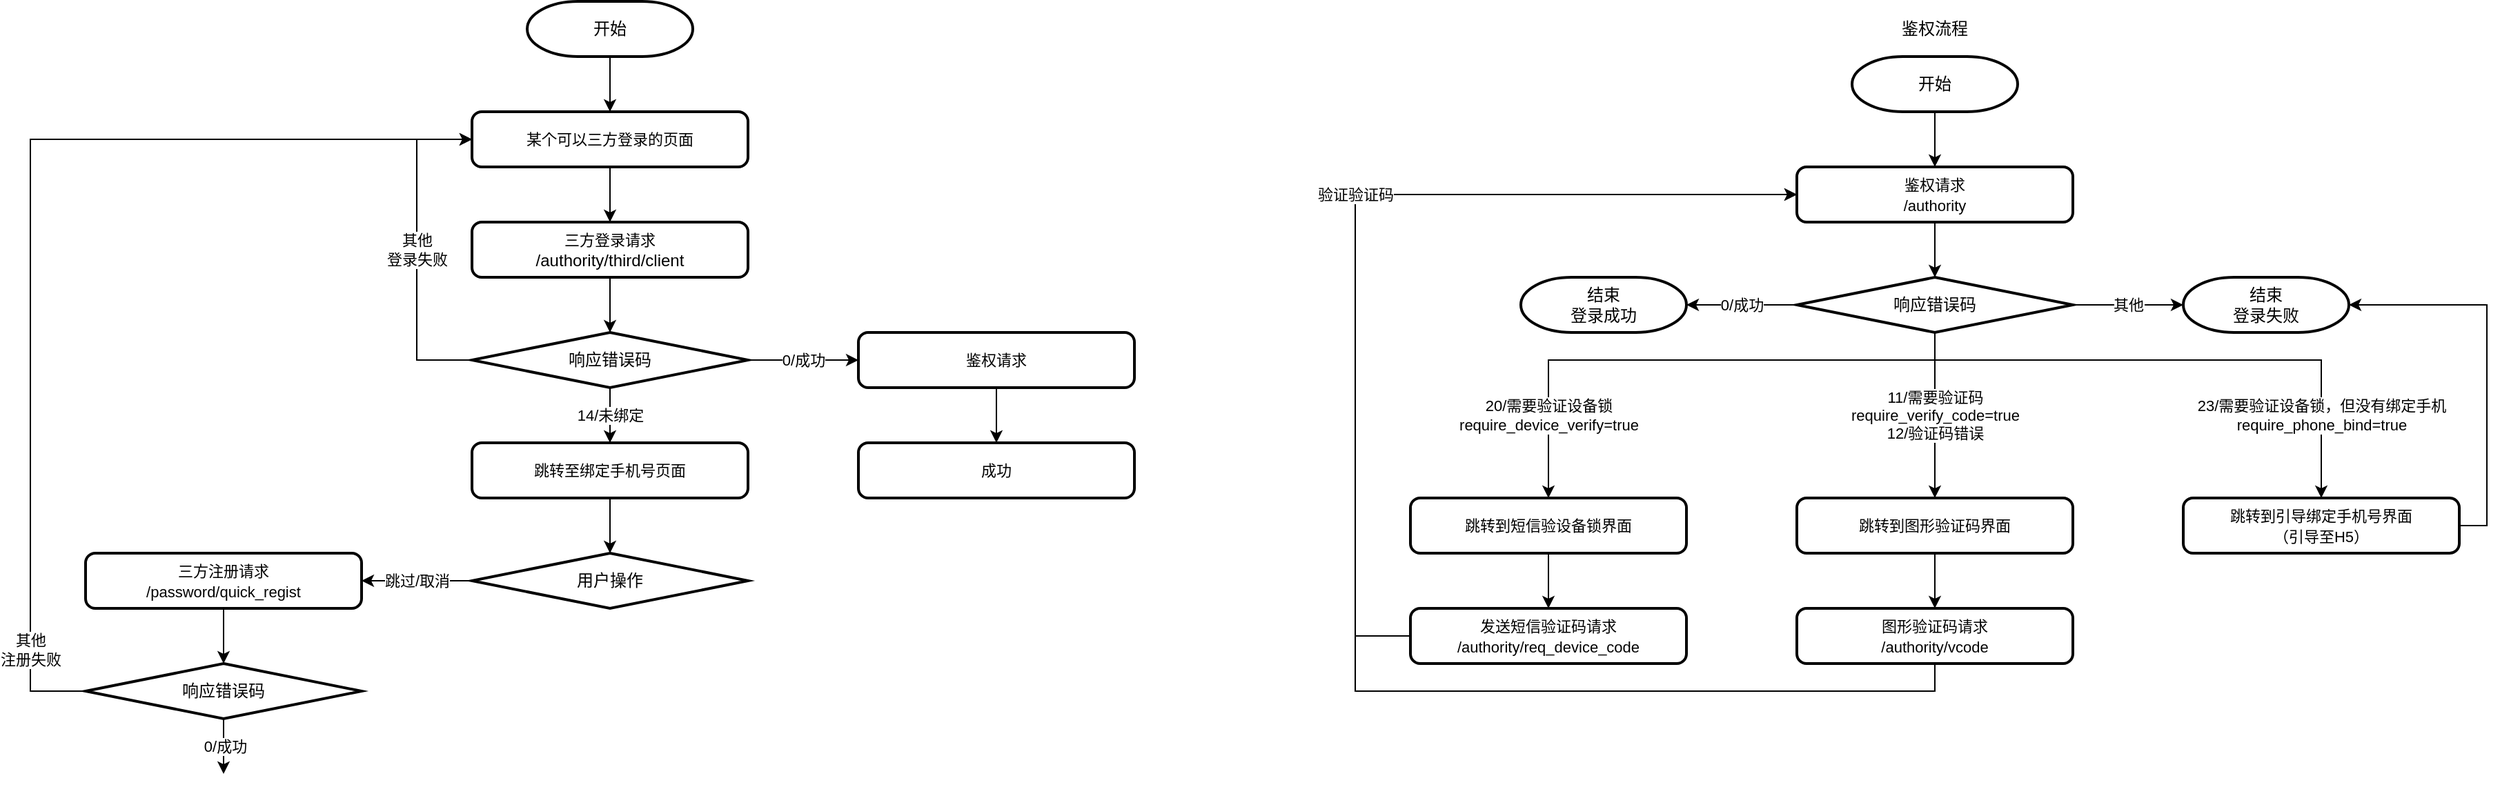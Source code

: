 <mxfile version="13.8.1" type="github">
  <diagram id="qyAZsbo7rijzaxKo-DAg" name="Page-1">
    <mxGraphModel dx="2858" dy="1089" grid="1" gridSize="10" guides="1" tooltips="1" connect="1" arrows="1" fold="1" page="1" pageScale="1" pageWidth="827" pageHeight="1169" math="0" shadow="0">
      <root>
        <mxCell id="0" />
        <mxCell id="1" parent="0" />
        <mxCell id="m0clKN737VkSaHM-k7Bm-5" style="edgeStyle=orthogonalEdgeStyle;rounded=0;orthogonalLoop=1;jettySize=auto;html=1;exitX=0.5;exitY=1;exitDx=0;exitDy=0;entryX=0.5;entryY=0;entryDx=0;entryDy=0;entryPerimeter=0;" edge="1" parent="1" source="m0clKN737VkSaHM-k7Bm-1" target="m0clKN737VkSaHM-k7Bm-4">
          <mxGeometry relative="1" as="geometry" />
        </mxCell>
        <mxCell id="m0clKN737VkSaHM-k7Bm-1" value="&lt;span style=&quot;font-size: 11px ; background-color: rgb(255 , 255 , 255)&quot;&gt;三方登录请求&lt;/span&gt;&lt;br&gt;/authority/third/client" style="rounded=1;whiteSpace=wrap;html=1;absoluteArcSize=1;arcSize=14;strokeWidth=2;fillColor=none;" vertex="1" parent="1">
          <mxGeometry x="240" y="360" width="200" height="40" as="geometry" />
        </mxCell>
        <mxCell id="m0clKN737VkSaHM-k7Bm-3" value="" style="edgeStyle=orthogonalEdgeStyle;rounded=0;orthogonalLoop=1;jettySize=auto;html=1;" edge="1" parent="1" source="m0clKN737VkSaHM-k7Bm-20" target="m0clKN737VkSaHM-k7Bm-1">
          <mxGeometry relative="1" as="geometry">
            <mxPoint x="340" y="320" as="sourcePoint" />
          </mxGeometry>
        </mxCell>
        <mxCell id="m0clKN737VkSaHM-k7Bm-7" value="0/成功" style="edgeStyle=orthogonalEdgeStyle;rounded=0;orthogonalLoop=1;jettySize=auto;html=1;exitX=1;exitY=0.5;exitDx=0;exitDy=0;exitPerimeter=0;entryX=0;entryY=0.5;entryDx=0;entryDy=0;" edge="1" parent="1" source="m0clKN737VkSaHM-k7Bm-4" target="m0clKN737VkSaHM-k7Bm-6">
          <mxGeometry relative="1" as="geometry" />
        </mxCell>
        <mxCell id="m0clKN737VkSaHM-k7Bm-11" value="14/未绑定" style="edgeStyle=orthogonalEdgeStyle;rounded=0;orthogonalLoop=1;jettySize=auto;html=1;exitX=0.5;exitY=1;exitDx=0;exitDy=0;exitPerimeter=0;entryX=0.5;entryY=0;entryDx=0;entryDy=0;" edge="1" parent="1" source="m0clKN737VkSaHM-k7Bm-4" target="m0clKN737VkSaHM-k7Bm-10">
          <mxGeometry relative="1" as="geometry" />
        </mxCell>
        <mxCell id="m0clKN737VkSaHM-k7Bm-13" value="其他&lt;br&gt;登录失败" style="edgeStyle=orthogonalEdgeStyle;rounded=0;orthogonalLoop=1;jettySize=auto;html=1;exitX=0;exitY=0.5;exitDx=0;exitDy=0;exitPerimeter=0;entryX=0;entryY=0.5;entryDx=0;entryDy=0;" edge="1" parent="1" source="m0clKN737VkSaHM-k7Bm-4" target="m0clKN737VkSaHM-k7Bm-20">
          <mxGeometry relative="1" as="geometry">
            <mxPoint x="160" y="460" as="targetPoint" />
            <Array as="points">
              <mxPoint x="200" y="460" />
              <mxPoint x="200" y="300" />
            </Array>
          </mxGeometry>
        </mxCell>
        <mxCell id="m0clKN737VkSaHM-k7Bm-4" value="响应错误码" style="strokeWidth=2;html=1;shape=mxgraph.flowchart.decision;whiteSpace=wrap;fillColor=none;" vertex="1" parent="1">
          <mxGeometry x="240" y="440" width="200" height="40" as="geometry" />
        </mxCell>
        <mxCell id="m0clKN737VkSaHM-k7Bm-9" style="edgeStyle=orthogonalEdgeStyle;rounded=0;orthogonalLoop=1;jettySize=auto;html=1;exitX=0.5;exitY=1;exitDx=0;exitDy=0;entryX=0.5;entryY=0;entryDx=0;entryDy=0;" edge="1" parent="1" source="m0clKN737VkSaHM-k7Bm-6" target="m0clKN737VkSaHM-k7Bm-8">
          <mxGeometry relative="1" as="geometry" />
        </mxCell>
        <mxCell id="m0clKN737VkSaHM-k7Bm-6" value="&lt;span style=&quot;font-size: 11px ; background-color: rgb(255 , 255 , 255)&quot;&gt;鉴权请求&lt;/span&gt;" style="rounded=1;whiteSpace=wrap;html=1;absoluteArcSize=1;arcSize=14;strokeWidth=2;fillColor=none;" vertex="1" parent="1">
          <mxGeometry x="520" y="440" width="200" height="40" as="geometry" />
        </mxCell>
        <mxCell id="m0clKN737VkSaHM-k7Bm-8" value="&lt;span style=&quot;font-size: 11px ; background-color: rgb(255 , 255 , 255)&quot;&gt;成功&lt;/span&gt;" style="rounded=1;whiteSpace=wrap;html=1;absoluteArcSize=1;arcSize=14;strokeWidth=2;fillColor=none;" vertex="1" parent="1">
          <mxGeometry x="520" y="520" width="200" height="40" as="geometry" />
        </mxCell>
        <mxCell id="m0clKN737VkSaHM-k7Bm-17" style="edgeStyle=orthogonalEdgeStyle;rounded=0;orthogonalLoop=1;jettySize=auto;html=1;exitX=0.5;exitY=1;exitDx=0;exitDy=0;entryX=0.5;entryY=0;entryDx=0;entryDy=0;entryPerimeter=0;" edge="1" parent="1" source="m0clKN737VkSaHM-k7Bm-10" target="m0clKN737VkSaHM-k7Bm-16">
          <mxGeometry relative="1" as="geometry" />
        </mxCell>
        <mxCell id="m0clKN737VkSaHM-k7Bm-10" value="&lt;span style=&quot;font-size: 11px ; background-color: rgb(255 , 255 , 255)&quot;&gt;跳转至绑定手机号页面&lt;/span&gt;" style="rounded=1;whiteSpace=wrap;html=1;absoluteArcSize=1;arcSize=14;strokeWidth=2;fillColor=none;" vertex="1" parent="1">
          <mxGeometry x="240" y="520" width="200" height="40" as="geometry" />
        </mxCell>
        <mxCell id="m0clKN737VkSaHM-k7Bm-19" value="跳过/取消" style="edgeStyle=orthogonalEdgeStyle;rounded=0;orthogonalLoop=1;jettySize=auto;html=1;exitX=0;exitY=0.5;exitDx=0;exitDy=0;exitPerimeter=0;" edge="1" parent="1" source="m0clKN737VkSaHM-k7Bm-16" target="m0clKN737VkSaHM-k7Bm-18">
          <mxGeometry relative="1" as="geometry" />
        </mxCell>
        <mxCell id="m0clKN737VkSaHM-k7Bm-16" value="用户操作" style="strokeWidth=2;html=1;shape=mxgraph.flowchart.decision;whiteSpace=wrap;fillColor=none;" vertex="1" parent="1">
          <mxGeometry x="240" y="600" width="200" height="40" as="geometry" />
        </mxCell>
        <mxCell id="m0clKN737VkSaHM-k7Bm-26" style="edgeStyle=orthogonalEdgeStyle;rounded=0;orthogonalLoop=1;jettySize=auto;html=1;exitX=0.5;exitY=1;exitDx=0;exitDy=0;entryX=0.5;entryY=0;entryDx=0;entryDy=0;entryPerimeter=0;" edge="1" parent="1" source="m0clKN737VkSaHM-k7Bm-18" target="m0clKN737VkSaHM-k7Bm-25">
          <mxGeometry relative="1" as="geometry" />
        </mxCell>
        <mxCell id="m0clKN737VkSaHM-k7Bm-18" value="&lt;span style=&quot;background-color: rgb(255 , 255 , 255)&quot;&gt;&lt;span style=&quot;font-size: 11px&quot;&gt;三方注册请求&lt;/span&gt;&lt;br&gt;&lt;span style=&quot;font-size: 11px&quot;&gt;/password/quick_regist&lt;/span&gt;&lt;br&gt;&lt;/span&gt;" style="rounded=1;whiteSpace=wrap;html=1;absoluteArcSize=1;arcSize=14;strokeWidth=2;fillColor=none;" vertex="1" parent="1">
          <mxGeometry x="-40" y="600" width="200" height="40" as="geometry" />
        </mxCell>
        <mxCell id="m0clKN737VkSaHM-k7Bm-20" value="&lt;span style=&quot;font-size: 11px ; background-color: rgb(255 , 255 , 255)&quot;&gt;某个可以三方登录的页面&lt;/span&gt;" style="rounded=1;whiteSpace=wrap;html=1;absoluteArcSize=1;arcSize=14;strokeWidth=2;fillColor=none;" vertex="1" parent="1">
          <mxGeometry x="240" y="280" width="200" height="40" as="geometry" />
        </mxCell>
        <mxCell id="m0clKN737VkSaHM-k7Bm-22" style="edgeStyle=orthogonalEdgeStyle;rounded=0;orthogonalLoop=1;jettySize=auto;html=1;exitX=0.5;exitY=1;exitDx=0;exitDy=0;exitPerimeter=0;" edge="1" parent="1" source="m0clKN737VkSaHM-k7Bm-21" target="m0clKN737VkSaHM-k7Bm-20">
          <mxGeometry relative="1" as="geometry" />
        </mxCell>
        <mxCell id="m0clKN737VkSaHM-k7Bm-21" value="开始" style="strokeWidth=2;html=1;shape=mxgraph.flowchart.terminator;whiteSpace=wrap;fillColor=none;" vertex="1" parent="1">
          <mxGeometry x="280" y="200" width="120" height="40" as="geometry" />
        </mxCell>
        <mxCell id="m0clKN737VkSaHM-k7Bm-27" value="其他&lt;br&gt;注册失败" style="edgeStyle=orthogonalEdgeStyle;rounded=0;orthogonalLoop=1;jettySize=auto;html=1;exitX=0;exitY=0.5;exitDx=0;exitDy=0;exitPerimeter=0;entryX=0;entryY=0.5;entryDx=0;entryDy=0;" edge="1" parent="1" source="m0clKN737VkSaHM-k7Bm-25" target="m0clKN737VkSaHM-k7Bm-20">
          <mxGeometry x="-0.895" y="-30" relative="1" as="geometry">
            <Array as="points">
              <mxPoint x="-80" y="700" />
              <mxPoint x="-80" y="300" />
            </Array>
            <mxPoint x="-30" y="-30" as="offset" />
          </mxGeometry>
        </mxCell>
        <mxCell id="m0clKN737VkSaHM-k7Bm-29" value="0/成功" style="edgeStyle=orthogonalEdgeStyle;rounded=0;orthogonalLoop=1;jettySize=auto;html=1;exitX=0.5;exitY=1;exitDx=0;exitDy=0;exitPerimeter=0;entryX=0.5;entryY=0;entryDx=0;entryDy=0;" edge="1" parent="1" source="m0clKN737VkSaHM-k7Bm-25">
          <mxGeometry relative="1" as="geometry">
            <mxPoint x="60" y="760" as="targetPoint" />
          </mxGeometry>
        </mxCell>
        <mxCell id="m0clKN737VkSaHM-k7Bm-25" value="响应错误码" style="strokeWidth=2;html=1;shape=mxgraph.flowchart.decision;whiteSpace=wrap;fillColor=none;" vertex="1" parent="1">
          <mxGeometry x="-40" y="680" width="200" height="40" as="geometry" />
        </mxCell>
        <mxCell id="m0clKN737VkSaHM-k7Bm-35" style="edgeStyle=orthogonalEdgeStyle;rounded=0;orthogonalLoop=1;jettySize=auto;html=1;exitX=0.5;exitY=1;exitDx=0;exitDy=0;exitPerimeter=0;entryX=0.5;entryY=0;entryDx=0;entryDy=0;" edge="1" parent="1" source="m0clKN737VkSaHM-k7Bm-33" target="m0clKN737VkSaHM-k7Bm-34">
          <mxGeometry relative="1" as="geometry" />
        </mxCell>
        <mxCell id="m0clKN737VkSaHM-k7Bm-33" value="开始" style="strokeWidth=2;html=1;shape=mxgraph.flowchart.terminator;whiteSpace=wrap;fillColor=none;" vertex="1" parent="1">
          <mxGeometry x="1240" y="240" width="120" height="40" as="geometry" />
        </mxCell>
        <mxCell id="m0clKN737VkSaHM-k7Bm-37" style="edgeStyle=orthogonalEdgeStyle;rounded=0;orthogonalLoop=1;jettySize=auto;html=1;exitX=0.5;exitY=1;exitDx=0;exitDy=0;" edge="1" parent="1" source="m0clKN737VkSaHM-k7Bm-34" target="m0clKN737VkSaHM-k7Bm-36">
          <mxGeometry relative="1" as="geometry" />
        </mxCell>
        <mxCell id="m0clKN737VkSaHM-k7Bm-34" value="&lt;span style=&quot;font-size: 11px ; background-color: rgb(255 , 255 , 255)&quot;&gt;鉴权请求&lt;br&gt;/authority&lt;br&gt;&lt;/span&gt;" style="rounded=1;whiteSpace=wrap;html=1;absoluteArcSize=1;arcSize=14;strokeWidth=2;fillColor=none;" vertex="1" parent="1">
          <mxGeometry x="1200" y="320" width="200" height="40" as="geometry" />
        </mxCell>
        <mxCell id="m0clKN737VkSaHM-k7Bm-42" value="0/成功" style="edgeStyle=orthogonalEdgeStyle;rounded=0;orthogonalLoop=1;jettySize=auto;html=1;exitX=0;exitY=0.5;exitDx=0;exitDy=0;exitPerimeter=0;" edge="1" parent="1" source="m0clKN737VkSaHM-k7Bm-36" target="m0clKN737VkSaHM-k7Bm-44">
          <mxGeometry relative="1" as="geometry">
            <mxPoint x="1120" y="420" as="targetPoint" />
          </mxGeometry>
        </mxCell>
        <mxCell id="m0clKN737VkSaHM-k7Bm-46" value="其他" style="edgeStyle=orthogonalEdgeStyle;rounded=0;orthogonalLoop=1;jettySize=auto;html=1;exitX=1;exitY=0.5;exitDx=0;exitDy=0;exitPerimeter=0;" edge="1" parent="1" source="m0clKN737VkSaHM-k7Bm-36" target="m0clKN737VkSaHM-k7Bm-45">
          <mxGeometry relative="1" as="geometry" />
        </mxCell>
        <mxCell id="m0clKN737VkSaHM-k7Bm-47" value="&lt;span style=&quot;font-size: 11px&quot;&gt;20/需要验证设备锁&lt;br&gt;require_device_verify=true&lt;/span&gt;" style="edgeStyle=orthogonalEdgeStyle;rounded=0;orthogonalLoop=1;jettySize=auto;html=1;exitX=0.5;exitY=1;exitDx=0;exitDy=0;exitPerimeter=0;entryX=0.5;entryY=0;entryDx=0;entryDy=0;" edge="1" parent="1" source="m0clKN737VkSaHM-k7Bm-36" target="m0clKN737VkSaHM-k7Bm-39">
          <mxGeometry x="0.7" relative="1" as="geometry">
            <Array as="points">
              <mxPoint x="1300" y="460" />
              <mxPoint x="1020" y="460" />
            </Array>
            <mxPoint as="offset" />
          </mxGeometry>
        </mxCell>
        <mxCell id="m0clKN737VkSaHM-k7Bm-48" value="11/需要验证码&lt;br&gt;&lt;span style=&quot;font-size: 11px&quot;&gt;require_verify_code=true&lt;br&gt;12/验证码错误&lt;br&gt;&lt;/span&gt;" style="edgeStyle=orthogonalEdgeStyle;rounded=0;orthogonalLoop=1;jettySize=auto;html=1;exitX=0.5;exitY=1;exitDx=0;exitDy=0;exitPerimeter=0;entryX=0.5;entryY=0;entryDx=0;entryDy=0;" edge="1" parent="1" source="m0clKN737VkSaHM-k7Bm-36" target="m0clKN737VkSaHM-k7Bm-38">
          <mxGeometry relative="1" as="geometry">
            <mxPoint as="offset" />
          </mxGeometry>
        </mxCell>
        <mxCell id="m0clKN737VkSaHM-k7Bm-49" value="&lt;span style=&quot;font-size: 11px&quot;&gt;23/&lt;/span&gt;需要验证设备锁，但没有绑定手机&lt;span style=&quot;font-size: 11px&quot;&gt;&lt;br&gt;require_phone_bind=true&lt;/span&gt;" style="edgeStyle=orthogonalEdgeStyle;rounded=0;orthogonalLoop=1;jettySize=auto;html=1;exitX=0.5;exitY=1;exitDx=0;exitDy=0;exitPerimeter=0;" edge="1" parent="1" source="m0clKN737VkSaHM-k7Bm-36" target="m0clKN737VkSaHM-k7Bm-40">
          <mxGeometry x="0.7" relative="1" as="geometry">
            <Array as="points">
              <mxPoint x="1300" y="460" />
              <mxPoint x="1580" y="460" />
            </Array>
            <mxPoint as="offset" />
          </mxGeometry>
        </mxCell>
        <mxCell id="m0clKN737VkSaHM-k7Bm-36" value="响应错误码" style="strokeWidth=2;html=1;shape=mxgraph.flowchart.decision;whiteSpace=wrap;fillColor=none;" vertex="1" parent="1">
          <mxGeometry x="1200" y="400" width="200" height="40" as="geometry" />
        </mxCell>
        <mxCell id="m0clKN737VkSaHM-k7Bm-56" style="edgeStyle=orthogonalEdgeStyle;rounded=0;orthogonalLoop=1;jettySize=auto;html=1;exitX=0.5;exitY=1;exitDx=0;exitDy=0;entryX=0.5;entryY=0;entryDx=0;entryDy=0;" edge="1" parent="1" source="m0clKN737VkSaHM-k7Bm-38" target="m0clKN737VkSaHM-k7Bm-55">
          <mxGeometry relative="1" as="geometry" />
        </mxCell>
        <mxCell id="m0clKN737VkSaHM-k7Bm-38" value="&lt;span style=&quot;font-size: 11px ; background-color: rgb(255 , 255 , 255)&quot;&gt;跳转到图形验证码界面&lt;br&gt;&lt;/span&gt;" style="rounded=1;whiteSpace=wrap;html=1;absoluteArcSize=1;arcSize=14;strokeWidth=2;fillColor=none;" vertex="1" parent="1">
          <mxGeometry x="1200" y="560" width="200" height="40" as="geometry" />
        </mxCell>
        <mxCell id="m0clKN737VkSaHM-k7Bm-53" style="edgeStyle=orthogonalEdgeStyle;rounded=0;orthogonalLoop=1;jettySize=auto;html=1;exitX=0.5;exitY=1;exitDx=0;exitDy=0;" edge="1" parent="1" source="m0clKN737VkSaHM-k7Bm-39" target="m0clKN737VkSaHM-k7Bm-52">
          <mxGeometry relative="1" as="geometry" />
        </mxCell>
        <mxCell id="m0clKN737VkSaHM-k7Bm-39" value="&lt;span style=&quot;font-size: 11px ; background-color: rgb(255 , 255 , 255)&quot;&gt;跳转到短信验设备锁界面&lt;br&gt;&lt;/span&gt;" style="rounded=1;whiteSpace=wrap;html=1;absoluteArcSize=1;arcSize=14;strokeWidth=2;fillColor=none;" vertex="1" parent="1">
          <mxGeometry x="920" y="560" width="200" height="40" as="geometry" />
        </mxCell>
        <mxCell id="m0clKN737VkSaHM-k7Bm-51" style="edgeStyle=orthogonalEdgeStyle;rounded=0;orthogonalLoop=1;jettySize=auto;html=1;exitX=1;exitY=0.5;exitDx=0;exitDy=0;entryX=1;entryY=0.5;entryDx=0;entryDy=0;entryPerimeter=0;" edge="1" parent="1" source="m0clKN737VkSaHM-k7Bm-40" target="m0clKN737VkSaHM-k7Bm-45">
          <mxGeometry relative="1" as="geometry">
            <mxPoint x="1580" y="640" as="targetPoint" />
          </mxGeometry>
        </mxCell>
        <mxCell id="m0clKN737VkSaHM-k7Bm-40" value="&lt;span style=&quot;font-size: 11px ; background-color: rgb(255 , 255 , 255)&quot;&gt;跳转到引导绑定手机号界面&lt;br&gt;（引导至H5）&lt;br&gt;&lt;/span&gt;" style="rounded=1;whiteSpace=wrap;html=1;absoluteArcSize=1;arcSize=14;strokeWidth=2;fillColor=none;" vertex="1" parent="1">
          <mxGeometry x="1480" y="560" width="200" height="40" as="geometry" />
        </mxCell>
        <mxCell id="m0clKN737VkSaHM-k7Bm-44" value="结束&lt;br&gt;登录成功" style="strokeWidth=2;html=1;shape=mxgraph.flowchart.terminator;whiteSpace=wrap;fillColor=none;" vertex="1" parent="1">
          <mxGeometry x="1000" y="400" width="120" height="40" as="geometry" />
        </mxCell>
        <mxCell id="m0clKN737VkSaHM-k7Bm-45" value="结束&lt;br&gt;登录失败" style="strokeWidth=2;html=1;shape=mxgraph.flowchart.terminator;whiteSpace=wrap;fillColor=none;" vertex="1" parent="1">
          <mxGeometry x="1480" y="400" width="120" height="40" as="geometry" />
        </mxCell>
        <mxCell id="m0clKN737VkSaHM-k7Bm-52" value="&lt;span style=&quot;background-color: rgb(255 , 255 , 255)&quot;&gt;&lt;span style=&quot;font-size: 11px&quot;&gt;发送短信验证码请求&lt;/span&gt;&lt;br&gt;&lt;span style=&quot;font-size: 11px&quot;&gt;/authority/req_device_code&lt;/span&gt;&lt;br&gt;&lt;/span&gt;" style="rounded=1;whiteSpace=wrap;html=1;absoluteArcSize=1;arcSize=14;strokeWidth=2;fillColor=none;" vertex="1" parent="1">
          <mxGeometry x="920" y="640" width="200" height="40" as="geometry" />
        </mxCell>
        <mxCell id="m0clKN737VkSaHM-k7Bm-57" style="edgeStyle=orthogonalEdgeStyle;rounded=0;orthogonalLoop=1;jettySize=auto;html=1;exitX=0.5;exitY=1;exitDx=0;exitDy=0;entryX=0;entryY=0.5;entryDx=0;entryDy=0;" edge="1" parent="1" source="m0clKN737VkSaHM-k7Bm-55" target="m0clKN737VkSaHM-k7Bm-34">
          <mxGeometry relative="1" as="geometry">
            <Array as="points">
              <mxPoint x="1300" y="700" />
              <mxPoint x="880" y="700" />
              <mxPoint x="880" y="340" />
            </Array>
          </mxGeometry>
        </mxCell>
        <mxCell id="m0clKN737VkSaHM-k7Bm-55" value="&lt;span style=&quot;background-color: rgb(255 , 255 , 255)&quot;&gt;&lt;span style=&quot;font-size: 11px&quot;&gt;图形验证码请求&lt;/span&gt;&lt;br&gt;&lt;span style=&quot;font-size: 11px&quot;&gt;/authority/vcode&lt;/span&gt;&lt;br&gt;&lt;/span&gt;" style="rounded=1;whiteSpace=wrap;html=1;absoluteArcSize=1;arcSize=14;strokeWidth=2;fillColor=none;" vertex="1" parent="1">
          <mxGeometry x="1200" y="640" width="200" height="40" as="geometry" />
        </mxCell>
        <mxCell id="m0clKN737VkSaHM-k7Bm-54" value="验证验证码" style="edgeStyle=orthogonalEdgeStyle;rounded=0;orthogonalLoop=1;jettySize=auto;html=1;exitX=0;exitY=0.5;exitDx=0;exitDy=0;entryX=0;entryY=0.5;entryDx=0;entryDy=0;" edge="1" parent="1" source="m0clKN737VkSaHM-k7Bm-52" target="m0clKN737VkSaHM-k7Bm-34">
          <mxGeometry x="0.059" relative="1" as="geometry">
            <Array as="points">
              <mxPoint x="880" y="660" />
              <mxPoint x="880" y="340" />
            </Array>
            <mxPoint as="offset" />
          </mxGeometry>
        </mxCell>
        <mxCell id="m0clKN737VkSaHM-k7Bm-58" value="鉴权流程" style="text;html=1;strokeColor=none;fillColor=none;align=center;verticalAlign=middle;whiteSpace=wrap;rounded=0;" vertex="1" parent="1">
          <mxGeometry x="1240" y="210" width="120" height="20" as="geometry" />
        </mxCell>
      </root>
    </mxGraphModel>
  </diagram>
</mxfile>
